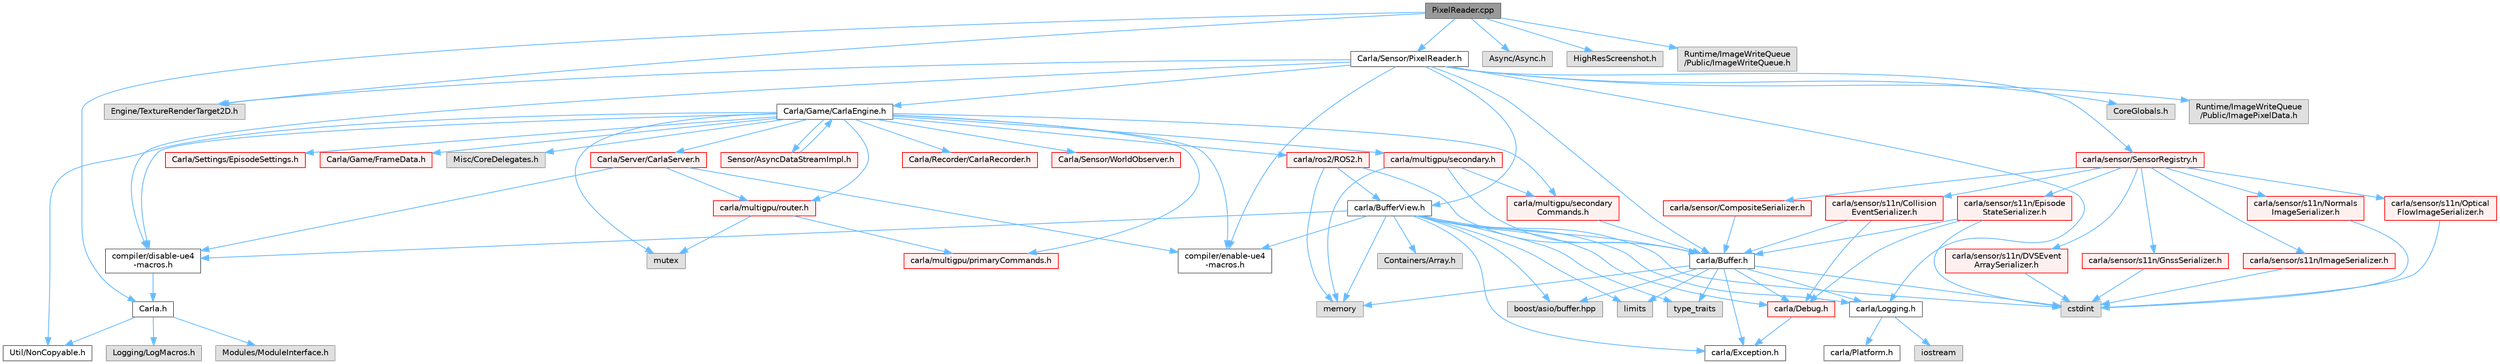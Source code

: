 digraph "PixelReader.cpp"
{
 // INTERACTIVE_SVG=YES
 // LATEX_PDF_SIZE
  bgcolor="transparent";
  edge [fontname=Helvetica,fontsize=10,labelfontname=Helvetica,labelfontsize=10];
  node [fontname=Helvetica,fontsize=10,shape=box,height=0.2,width=0.4];
  Node1 [id="Node000001",label="PixelReader.cpp",height=0.2,width=0.4,color="gray40", fillcolor="grey60", style="filled", fontcolor="black",tooltip=" "];
  Node1 -> Node2 [id="edge1_Node000001_Node000002",color="steelblue1",style="solid",tooltip=" "];
  Node2 [id="Node000002",label="Carla.h",height=0.2,width=0.4,color="grey40", fillcolor="white", style="filled",URL="$d7/d7d/Carla_8h.html",tooltip=" "];
  Node2 -> Node3 [id="edge2_Node000002_Node000003",color="steelblue1",style="solid",tooltip=" "];
  Node3 [id="Node000003",label="Util/NonCopyable.h",height=0.2,width=0.4,color="grey40", fillcolor="white", style="filled",URL="$d4/d57/Unreal_2CarlaUE4_2Plugins_2Carla_2Source_2Carla_2Util_2NonCopyable_8h.html",tooltip=" "];
  Node2 -> Node4 [id="edge3_Node000002_Node000004",color="steelblue1",style="solid",tooltip=" "];
  Node4 [id="Node000004",label="Logging/LogMacros.h",height=0.2,width=0.4,color="grey60", fillcolor="#E0E0E0", style="filled",tooltip=" "];
  Node2 -> Node5 [id="edge4_Node000002_Node000005",color="steelblue1",style="solid",tooltip=" "];
  Node5 [id="Node000005",label="Modules/ModuleInterface.h",height=0.2,width=0.4,color="grey60", fillcolor="#E0E0E0", style="filled",tooltip=" "];
  Node1 -> Node6 [id="edge5_Node000001_Node000006",color="steelblue1",style="solid",tooltip=" "];
  Node6 [id="Node000006",label="Carla/Sensor/PixelReader.h",height=0.2,width=0.4,color="grey40", fillcolor="white", style="filled",URL="$df/d2e/PixelReader_8h.html",tooltip=" "];
  Node6 -> Node7 [id="edge6_Node000006_Node000007",color="steelblue1",style="solid",tooltip=" "];
  Node7 [id="Node000007",label="CoreGlobals.h",height=0.2,width=0.4,color="grey60", fillcolor="#E0E0E0", style="filled",tooltip=" "];
  Node6 -> Node8 [id="edge7_Node000006_Node000008",color="steelblue1",style="solid",tooltip=" "];
  Node8 [id="Node000008",label="Engine/TextureRenderTarget2D.h",height=0.2,width=0.4,color="grey60", fillcolor="#E0E0E0", style="filled",tooltip=" "];
  Node6 -> Node9 [id="edge8_Node000006_Node000009",color="steelblue1",style="solid",tooltip=" "];
  Node9 [id="Node000009",label="Runtime/ImageWriteQueue\l/Public/ImagePixelData.h",height=0.2,width=0.4,color="grey60", fillcolor="#E0E0E0", style="filled",tooltip=" "];
  Node6 -> Node10 [id="edge9_Node000006_Node000010",color="steelblue1",style="solid",tooltip=" "];
  Node10 [id="Node000010",label="Carla/Game/CarlaEngine.h",height=0.2,width=0.4,color="grey40", fillcolor="white", style="filled",URL="$d0/d11/CarlaEngine_8h.html",tooltip=" "];
  Node10 -> Node11 [id="edge10_Node000010_Node000011",color="steelblue1",style="solid",tooltip=" "];
  Node11 [id="Node000011",label="Carla/Recorder/CarlaRecorder.h",height=0.2,width=0.4,color="red", fillcolor="#FFF0F0", style="filled",URL="$d9/d6a/CarlaRecorder_8h.html",tooltip=" "];
  Node10 -> Node96 [id="edge11_Node000010_Node000096",color="steelblue1",style="solid",tooltip=" "];
  Node96 [id="Node000096",label="Carla/Sensor/WorldObserver.h",height=0.2,width=0.4,color="red", fillcolor="#FFF0F0", style="filled",URL="$d8/deb/WorldObserver_8h.html",tooltip=" "];
  Node10 -> Node212 [id="edge12_Node000010_Node000212",color="steelblue1",style="solid",tooltip=" "];
  Node212 [id="Node000212",label="Carla/Server/CarlaServer.h",height=0.2,width=0.4,color="red", fillcolor="#FFF0F0", style="filled",URL="$d0/d35/CarlaServer_8h.html",tooltip=" "];
  Node212 -> Node15 [id="edge13_Node000212_Node000015",color="steelblue1",style="solid",tooltip=" "];
  Node15 [id="Node000015",label="compiler/disable-ue4\l-macros.h",height=0.2,width=0.4,color="grey40", fillcolor="white", style="filled",URL="$d2/d02/disable-ue4-macros_8h.html",tooltip=" "];
  Node15 -> Node2 [id="edge14_Node000015_Node000002",color="steelblue1",style="solid",tooltip=" "];
  Node212 -> Node234 [id="edge15_Node000212_Node000234",color="steelblue1",style="solid",tooltip=" "];
  Node234 [id="Node000234",label="carla/multigpu/router.h",height=0.2,width=0.4,color="red", fillcolor="#FFF0F0", style="filled",URL="$da/db7/router_8h.html",tooltip=" "];
  Node234 -> Node243 [id="edge16_Node000234_Node000243",color="steelblue1",style="solid",tooltip=" "];
  Node243 [id="Node000243",label="carla/multigpu/primaryCommands.h",height=0.2,width=0.4,color="red", fillcolor="#FFF0F0", style="filled",URL="$dd/dbf/primaryCommands_8h.html",tooltip=" "];
  Node234 -> Node208 [id="edge17_Node000234_Node000208",color="steelblue1",style="solid",tooltip=" "];
  Node208 [id="Node000208",label="mutex",height=0.2,width=0.4,color="grey60", fillcolor="#E0E0E0", style="filled",tooltip=" "];
  Node212 -> Node18 [id="edge18_Node000212_Node000018",color="steelblue1",style="solid",tooltip=" "];
  Node18 [id="Node000018",label="compiler/enable-ue4\l-macros.h",height=0.2,width=0.4,color="grey40", fillcolor="white", style="filled",URL="$d9/da2/enable-ue4-macros_8h.html",tooltip=" "];
  Node10 -> Node249 [id="edge19_Node000010_Node000249",color="steelblue1",style="solid",tooltip=" "];
  Node249 [id="Node000249",label="Carla/Settings/EpisodeSettings.h",height=0.2,width=0.4,color="red", fillcolor="#FFF0F0", style="filled",URL="$d8/d64/Unreal_2CarlaUE4_2Plugins_2Carla_2Source_2Carla_2Settings_2EpisodeSettings_8h.html",tooltip=" "];
  Node10 -> Node3 [id="edge20_Node000010_Node000003",color="steelblue1",style="solid",tooltip=" "];
  Node10 -> Node251 [id="edge21_Node000010_Node000251",color="steelblue1",style="solid",tooltip=" "];
  Node251 [id="Node000251",label="Carla/Game/FrameData.h",height=0.2,width=0.4,color="red", fillcolor="#FFF0F0", style="filled",URL="$d2/df1/FrameData_8h.html",tooltip=" "];
  Node10 -> Node313 [id="edge22_Node000010_Node000313",color="steelblue1",style="solid",tooltip=" "];
  Node313 [id="Node000313",label="Misc/CoreDelegates.h",height=0.2,width=0.4,color="grey60", fillcolor="#E0E0E0", style="filled",tooltip=" "];
  Node10 -> Node15 [id="edge23_Node000010_Node000015",color="steelblue1",style="solid",tooltip=" "];
  Node10 -> Node234 [id="edge24_Node000010_Node000234",color="steelblue1",style="solid",tooltip=" "];
  Node10 -> Node243 [id="edge25_Node000010_Node000243",color="steelblue1",style="solid",tooltip=" "];
  Node10 -> Node314 [id="edge26_Node000010_Node000314",color="steelblue1",style="solid",tooltip=" "];
  Node314 [id="Node000314",label="carla/multigpu/secondary.h",height=0.2,width=0.4,color="red", fillcolor="#FFF0F0", style="filled",URL="$de/df9/secondary_8h.html",tooltip=" "];
  Node314 -> Node99 [id="edge27_Node000314_Node000099",color="steelblue1",style="solid",tooltip=" "];
  Node99 [id="Node000099",label="carla/Buffer.h",height=0.2,width=0.4,color="grey40", fillcolor="white", style="filled",URL="$d2/dda/carla_2Buffer_8h.html",tooltip=" "];
  Node99 -> Node100 [id="edge28_Node000099_Node000100",color="steelblue1",style="solid",tooltip=" "];
  Node100 [id="Node000100",label="carla/Debug.h",height=0.2,width=0.4,color="red", fillcolor="#FFF0F0", style="filled",URL="$d4/deb/Debug_8h.html",tooltip=" "];
  Node100 -> Node101 [id="edge29_Node000100_Node000101",color="steelblue1",style="solid",tooltip=" "];
  Node101 [id="Node000101",label="carla/Exception.h",height=0.2,width=0.4,color="grey40", fillcolor="white", style="filled",URL="$d8/d8a/Exception_8h.html",tooltip=" "];
  Node99 -> Node101 [id="edge30_Node000099_Node000101",color="steelblue1",style="solid",tooltip=" "];
  Node99 -> Node104 [id="edge31_Node000099_Node000104",color="steelblue1",style="solid",tooltip=" "];
  Node104 [id="Node000104",label="carla/Logging.h",height=0.2,width=0.4,color="grey40", fillcolor="white", style="filled",URL="$de/d87/Logging_8h.html",tooltip=" "];
  Node104 -> Node105 [id="edge32_Node000104_Node000105",color="steelblue1",style="solid",tooltip=" "];
  Node105 [id="Node000105",label="carla/Platform.h",height=0.2,width=0.4,color="grey40", fillcolor="white", style="filled",URL="$d9/dd0/Platform_8h.html",tooltip=" "];
  Node104 -> Node106 [id="edge33_Node000104_Node000106",color="steelblue1",style="solid",tooltip=" "];
  Node106 [id="Node000106",label="iostream",height=0.2,width=0.4,color="grey60", fillcolor="#E0E0E0", style="filled",tooltip=" "];
  Node99 -> Node107 [id="edge34_Node000099_Node000107",color="steelblue1",style="solid",tooltip=" "];
  Node107 [id="Node000107",label="boost/asio/buffer.hpp",height=0.2,width=0.4,color="grey60", fillcolor="#E0E0E0", style="filled",tooltip=" "];
  Node99 -> Node17 [id="edge35_Node000099_Node000017",color="steelblue1",style="solid",tooltip=" "];
  Node17 [id="Node000017",label="cstdint",height=0.2,width=0.4,color="grey60", fillcolor="#E0E0E0", style="filled",tooltip=" "];
  Node99 -> Node108 [id="edge36_Node000099_Node000108",color="steelblue1",style="solid",tooltip=" "];
  Node108 [id="Node000108",label="limits",height=0.2,width=0.4,color="grey60", fillcolor="#E0E0E0", style="filled",tooltip=" "];
  Node99 -> Node109 [id="edge37_Node000099_Node000109",color="steelblue1",style="solid",tooltip=" "];
  Node109 [id="Node000109",label="memory",height=0.2,width=0.4,color="grey60", fillcolor="#E0E0E0", style="filled",tooltip=" "];
  Node99 -> Node34 [id="edge38_Node000099_Node000034",color="steelblue1",style="solid",tooltip=" "];
  Node34 [id="Node000034",label="type_traits",height=0.2,width=0.4,color="grey60", fillcolor="#E0E0E0", style="filled",tooltip=" "];
  Node314 -> Node315 [id="edge39_Node000314_Node000315",color="steelblue1",style="solid",tooltip=" "];
  Node315 [id="Node000315",label="carla/multigpu/secondary\lCommands.h",height=0.2,width=0.4,color="red", fillcolor="#FFF0F0", style="filled",URL="$d6/d9a/secondaryCommands_8h.html",tooltip=" "];
  Node315 -> Node99 [id="edge40_Node000315_Node000099",color="steelblue1",style="solid",tooltip=" "];
  Node314 -> Node109 [id="edge41_Node000314_Node000109",color="steelblue1",style="solid",tooltip=" "];
  Node10 -> Node315 [id="edge42_Node000010_Node000315",color="steelblue1",style="solid",tooltip=" "];
  Node10 -> Node133 [id="edge43_Node000010_Node000133",color="steelblue1",style="solid",tooltip=" "];
  Node133 [id="Node000133",label="carla/ros2/ROS2.h",height=0.2,width=0.4,color="red", fillcolor="#FFF0F0", style="filled",URL="$da/db8/ROS2_8h.html",tooltip=" "];
  Node133 -> Node99 [id="edge44_Node000133_Node000099",color="steelblue1",style="solid",tooltip=" "];
  Node133 -> Node134 [id="edge45_Node000133_Node000134",color="steelblue1",style="solid",tooltip=" "];
  Node134 [id="Node000134",label="carla/BufferView.h",height=0.2,width=0.4,color="grey40", fillcolor="white", style="filled",URL="$d8/dee/BufferView_8h.html",tooltip=" "];
  Node134 -> Node99 [id="edge46_Node000134_Node000099",color="steelblue1",style="solid",tooltip=" "];
  Node134 -> Node100 [id="edge47_Node000134_Node000100",color="steelblue1",style="solid",tooltip=" "];
  Node134 -> Node101 [id="edge48_Node000134_Node000101",color="steelblue1",style="solid",tooltip=" "];
  Node134 -> Node104 [id="edge49_Node000134_Node000104",color="steelblue1",style="solid",tooltip=" "];
  Node134 -> Node107 [id="edge50_Node000134_Node000107",color="steelblue1",style="solid",tooltip=" "];
  Node134 -> Node17 [id="edge51_Node000134_Node000017",color="steelblue1",style="solid",tooltip=" "];
  Node134 -> Node108 [id="edge52_Node000134_Node000108",color="steelblue1",style="solid",tooltip=" "];
  Node134 -> Node109 [id="edge53_Node000134_Node000109",color="steelblue1",style="solid",tooltip=" "];
  Node134 -> Node34 [id="edge54_Node000134_Node000034",color="steelblue1",style="solid",tooltip=" "];
  Node134 -> Node18 [id="edge55_Node000134_Node000018",color="steelblue1",style="solid",tooltip=" "];
  Node134 -> Node135 [id="edge56_Node000134_Node000135",color="steelblue1",style="solid",tooltip=" "];
  Node135 [id="Node000135",label="Containers/Array.h",height=0.2,width=0.4,color="grey60", fillcolor="#E0E0E0", style="filled",tooltip=" "];
  Node134 -> Node15 [id="edge57_Node000134_Node000015",color="steelblue1",style="solid",tooltip=" "];
  Node133 -> Node109 [id="edge58_Node000133_Node000109",color="steelblue1",style="solid",tooltip=" "];
  Node10 -> Node18 [id="edge59_Node000010_Node000018",color="steelblue1",style="solid",tooltip=" "];
  Node10 -> Node208 [id="edge60_Node000010_Node000208",color="steelblue1",style="solid",tooltip=" "];
  Node10 -> Node316 [id="edge61_Node000010_Node000316",color="steelblue1",style="solid",tooltip=" "];
  Node316 [id="Node000316",label="Sensor/AsyncDataStreamImpl.h",height=0.2,width=0.4,color="red", fillcolor="#FFF0F0", style="filled",URL="$d0/d17/AsyncDataStreamImpl_8h.html",tooltip=" "];
  Node316 -> Node10 [id="edge62_Node000316_Node000010",color="steelblue1",style="solid",tooltip=" "];
  Node6 -> Node15 [id="edge63_Node000006_Node000015",color="steelblue1",style="solid",tooltip=" "];
  Node6 -> Node104 [id="edge64_Node000006_Node000104",color="steelblue1",style="solid",tooltip=" "];
  Node6 -> Node99 [id="edge65_Node000006_Node000099",color="steelblue1",style="solid",tooltip=" "];
  Node6 -> Node134 [id="edge66_Node000006_Node000134",color="steelblue1",style="solid",tooltip=" "];
  Node6 -> Node110 [id="edge67_Node000006_Node000110",color="steelblue1",style="solid",tooltip=" "];
  Node110 [id="Node000110",label="carla/sensor/SensorRegistry.h",height=0.2,width=0.4,color="red", fillcolor="#FFF0F0", style="filled",URL="$d4/d03/SensorRegistry_8h.html",tooltip=" "];
  Node110 -> Node111 [id="edge68_Node000110_Node000111",color="steelblue1",style="solid",tooltip=" "];
  Node111 [id="Node000111",label="carla/sensor/CompositeSerializer.h",height=0.2,width=0.4,color="red", fillcolor="#FFF0F0", style="filled",URL="$d0/dc9/CompositeSerializer_8h.html",tooltip=" "];
  Node111 -> Node99 [id="edge69_Node000111_Node000099",color="steelblue1",style="solid",tooltip=" "];
  Node110 -> Node140 [id="edge70_Node000110_Node000140",color="steelblue1",style="solid",tooltip=" "];
  Node140 [id="Node000140",label="carla/sensor/s11n/Collision\lEventSerializer.h",height=0.2,width=0.4,color="red", fillcolor="#FFF0F0", style="filled",URL="$d8/d9f/CollisionEventSerializer_8h.html",tooltip=" "];
  Node140 -> Node99 [id="edge71_Node000140_Node000099",color="steelblue1",style="solid",tooltip=" "];
  Node140 -> Node100 [id="edge72_Node000140_Node000100",color="steelblue1",style="solid",tooltip=" "];
  Node110 -> Node153 [id="edge73_Node000110_Node000153",color="steelblue1",style="solid",tooltip=" "];
  Node153 [id="Node000153",label="carla/sensor/s11n/DVSEvent\lArraySerializer.h",height=0.2,width=0.4,color="red", fillcolor="#FFF0F0", style="filled",URL="$d7/d74/DVSEventArraySerializer_8h.html",tooltip=" "];
  Node153 -> Node17 [id="edge74_Node000153_Node000017",color="steelblue1",style="solid",tooltip=" "];
  Node110 -> Node155 [id="edge75_Node000110_Node000155",color="steelblue1",style="solid",tooltip=" "];
  Node155 [id="Node000155",label="carla/sensor/s11n/Episode\lStateSerializer.h",height=0.2,width=0.4,color="red", fillcolor="#FFF0F0", style="filled",URL="$dd/dd8/EpisodeStateSerializer_8h.html",tooltip=" "];
  Node155 -> Node99 [id="edge76_Node000155_Node000099",color="steelblue1",style="solid",tooltip=" "];
  Node155 -> Node100 [id="edge77_Node000155_Node000100",color="steelblue1",style="solid",tooltip=" "];
  Node155 -> Node17 [id="edge78_Node000155_Node000017",color="steelblue1",style="solid",tooltip=" "];
  Node110 -> Node163 [id="edge79_Node000110_Node000163",color="steelblue1",style="solid",tooltip=" "];
  Node163 [id="Node000163",label="carla/sensor/s11n/GnssSerializer.h",height=0.2,width=0.4,color="red", fillcolor="#FFF0F0", style="filled",URL="$d6/dc5/GnssSerializer_8h.html",tooltip=" "];
  Node163 -> Node17 [id="edge80_Node000163_Node000017",color="steelblue1",style="solid",tooltip=" "];
  Node110 -> Node165 [id="edge81_Node000110_Node000165",color="steelblue1",style="solid",tooltip=" "];
  Node165 [id="Node000165",label="carla/sensor/s11n/ImageSerializer.h",height=0.2,width=0.4,color="red", fillcolor="#FFF0F0", style="filled",URL="$de/dbf/ImageSerializer_8h.html",tooltip=" "];
  Node165 -> Node17 [id="edge82_Node000165_Node000017",color="steelblue1",style="solid",tooltip=" "];
  Node110 -> Node166 [id="edge83_Node000110_Node000166",color="steelblue1",style="solid",tooltip=" "];
  Node166 [id="Node000166",label="carla/sensor/s11n/Normals\lImageSerializer.h",height=0.2,width=0.4,color="red", fillcolor="#FFF0F0", style="filled",URL="$dd/d9f/NormalsImageSerializer_8h.html",tooltip=" "];
  Node166 -> Node17 [id="edge84_Node000166_Node000017",color="steelblue1",style="solid",tooltip=" "];
  Node110 -> Node167 [id="edge85_Node000110_Node000167",color="steelblue1",style="solid",tooltip=" "];
  Node167 [id="Node000167",label="carla/sensor/s11n/Optical\lFlowImageSerializer.h",height=0.2,width=0.4,color="red", fillcolor="#FFF0F0", style="filled",URL="$dd/d8a/OpticalFlowImageSerializer_8h.html",tooltip=" "];
  Node167 -> Node17 [id="edge86_Node000167_Node000017",color="steelblue1",style="solid",tooltip=" "];
  Node6 -> Node18 [id="edge87_Node000006_Node000018",color="steelblue1",style="solid",tooltip=" "];
  Node1 -> Node8 [id="edge88_Node000001_Node000008",color="steelblue1",style="solid",tooltip=" "];
  Node1 -> Node317 [id="edge89_Node000001_Node000317",color="steelblue1",style="solid",tooltip=" "];
  Node317 [id="Node000317",label="Async/Async.h",height=0.2,width=0.4,color="grey60", fillcolor="#E0E0E0", style="filled",tooltip=" "];
  Node1 -> Node318 [id="edge90_Node000001_Node000318",color="steelblue1",style="solid",tooltip=" "];
  Node318 [id="Node000318",label="HighResScreenshot.h",height=0.2,width=0.4,color="grey60", fillcolor="#E0E0E0", style="filled",tooltip=" "];
  Node1 -> Node319 [id="edge91_Node000001_Node000319",color="steelblue1",style="solid",tooltip=" "];
  Node319 [id="Node000319",label="Runtime/ImageWriteQueue\l/Public/ImageWriteQueue.h",height=0.2,width=0.4,color="grey60", fillcolor="#E0E0E0", style="filled",tooltip=" "];
}
